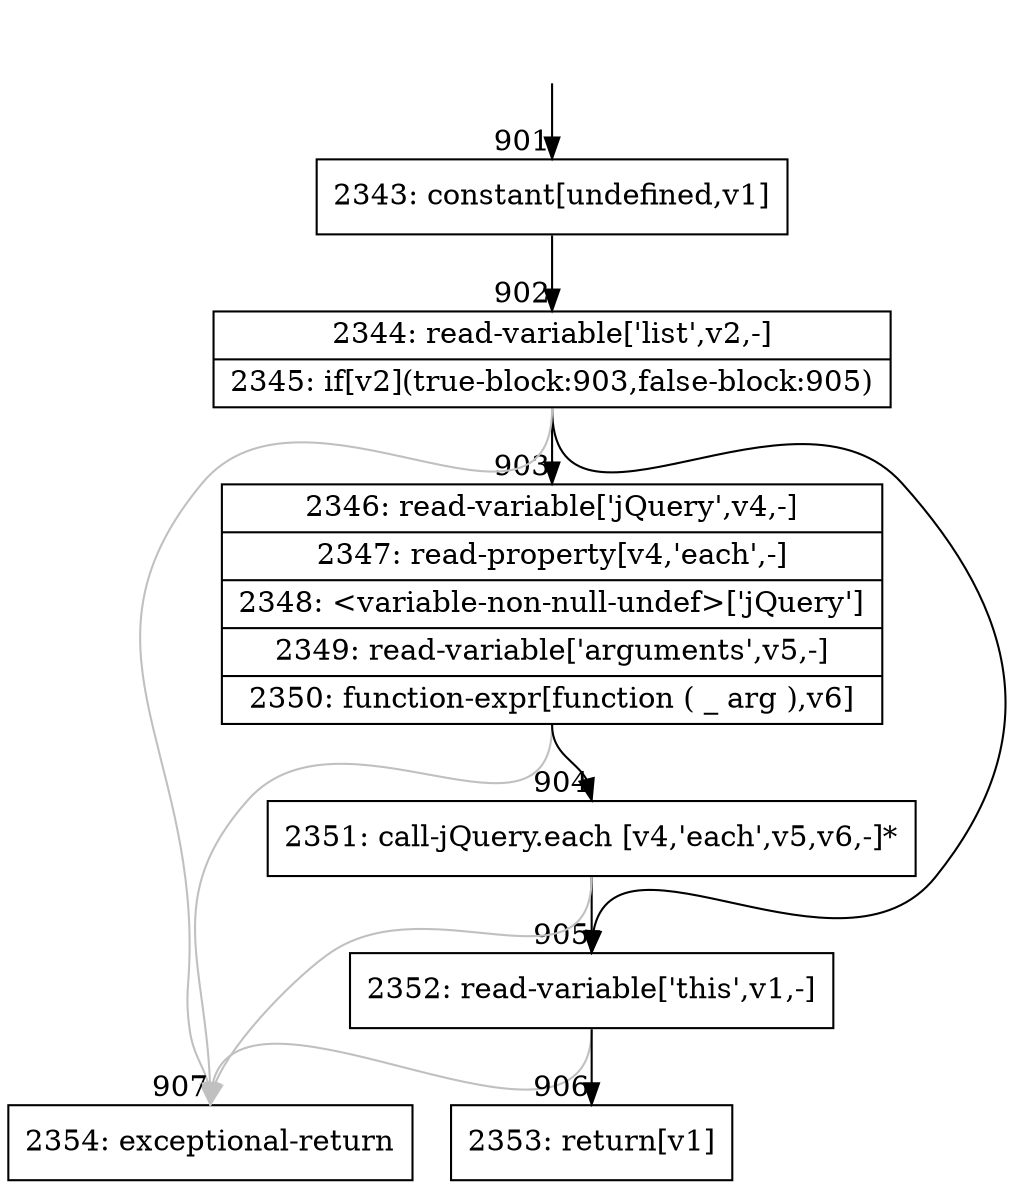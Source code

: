 digraph {
rankdir="TD"
BB_entry64[shape=none,label=""];
BB_entry64 -> BB901 [tailport=s, headport=n, headlabel="    901"]
BB901 [shape=record label="{2343: constant[undefined,v1]}" ] 
BB901 -> BB902 [tailport=s, headport=n, headlabel="      902"]
BB902 [shape=record label="{2344: read-variable['list',v2,-]|2345: if[v2](true-block:903,false-block:905)}" ] 
BB902 -> BB903 [tailport=s, headport=n, headlabel="      903"]
BB902 -> BB905 [tailport=s, headport=n, headlabel="      905"]
BB902 -> BB907 [tailport=s, headport=n, color=gray, headlabel="      907"]
BB903 [shape=record label="{2346: read-variable['jQuery',v4,-]|2347: read-property[v4,'each',-]|2348: \<variable-non-null-undef\>['jQuery']|2349: read-variable['arguments',v5,-]|2350: function-expr[function ( _ arg ),v6]}" ] 
BB903 -> BB904 [tailport=s, headport=n, headlabel="      904"]
BB903 -> BB907 [tailport=s, headport=n, color=gray]
BB904 [shape=record label="{2351: call-jQuery.each [v4,'each',v5,v6,-]*}" ] 
BB904 -> BB905 [tailport=s, headport=n]
BB904 -> BB907 [tailport=s, headport=n, color=gray]
BB905 [shape=record label="{2352: read-variable['this',v1,-]}" ] 
BB905 -> BB906 [tailport=s, headport=n, headlabel="      906"]
BB905 -> BB907 [tailport=s, headport=n, color=gray]
BB906 [shape=record label="{2353: return[v1]}" ] 
BB907 [shape=record label="{2354: exceptional-return}" ] 
//#$~ 1107
}
